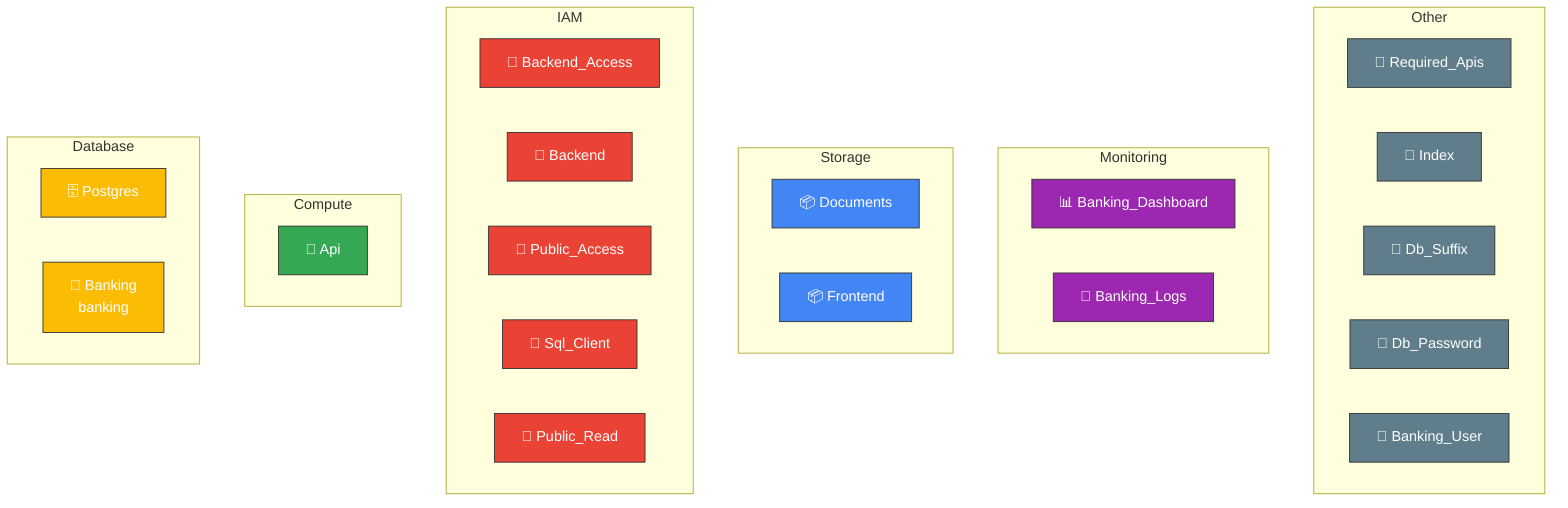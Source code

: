 graph TB

    subgraph Other
        google_project_service_required_apis[🔧 Required_Apis]
        google_storage_bucket_object_index[🔧 Index]
        random_id_db_suffix[🔧 Db_Suffix]
        random_password_db_password[🔧 Db_Password]
        google_sql_user_banking_user[🔧 Banking_User]
    end

    subgraph Monitoring
        google_monitoring_dashboard_banking_dashboard[📊 Banking_Dashboard]
        google_logging_project_sink_banking_logs[📝 Banking_Logs]
    end

    subgraph Storage
        google_storage_bucket_documents[📦 Documents]
        google_storage_bucket_frontend[📦 Frontend]
    end

    subgraph IAM
        google_storage_bucket_iam_member_backend_access[🔧 Backend_Access]
        google_service_account_backend[👤 Backend]
        google_cloud_run_service_iam_member_public_access[🔧 Public_Access]
        google_project_iam_member_sql_client[🔧 Sql_Client]
        google_storage_bucket_iam_member_public_read[🔧 Public_Read]
    end

    subgraph Compute
        google_cloud_run_service_api[🚀 Api]
    end

    subgraph Database
        google_sql_database_instance_postgres[🗄️ Postgres]
        google_sql_database_banking[💾 Banking<br/>banking]
    end

    %% Dependencies

    %% Styling
    style google_project_service_required_apis fill:#607d8b,stroke:#333,color:#fff
    style google_monitoring_dashboard_banking_dashboard fill:#9c27b0,stroke:#333,color:#fff
    style google_logging_project_sink_banking_logs fill:#9c27b0,stroke:#333,color:#fff
    style google_storage_bucket_documents fill:#4285f4,stroke:#333,color:#fff
    style google_storage_bucket_iam_member_backend_access fill:#ea4335,stroke:#333,color:#fff
    style google_service_account_backend fill:#ea4335,stroke:#333,color:#fff
    style google_cloud_run_service_api fill:#34a853,stroke:#333,color:#fff
    style google_cloud_run_service_iam_member_public_access fill:#ea4335,stroke:#333,color:#fff
    style google_project_iam_member_sql_client fill:#ea4335,stroke:#333,color:#fff
    style google_storage_bucket_frontend fill:#4285f4,stroke:#333,color:#fff
    style google_storage_bucket_iam_member_public_read fill:#ea4335,stroke:#333,color:#fff
    style google_storage_bucket_object_index fill:#607d8b,stroke:#333,color:#fff
    style random_id_db_suffix fill:#607d8b,stroke:#333,color:#fff
    style google_sql_database_instance_postgres fill:#fbbc04,stroke:#333,color:#fff
    style google_sql_database_banking fill:#fbbc04,stroke:#333,color:#fff
    style random_password_db_password fill:#607d8b,stroke:#333,color:#fff
    style google_sql_user_banking_user fill:#607d8b,stroke:#333,color:#fff